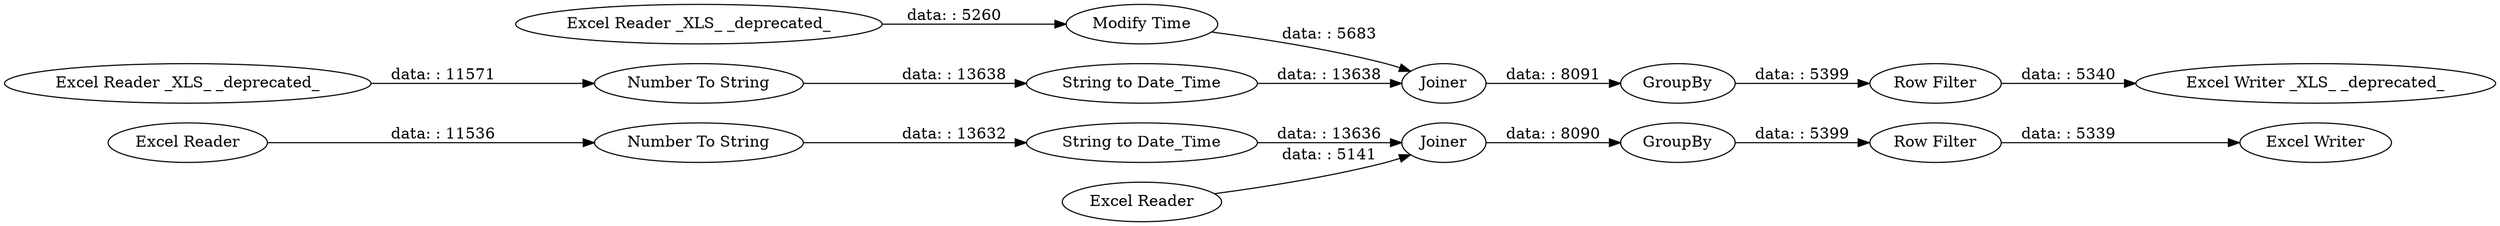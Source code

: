 digraph {
	"-7174849269826483022_77" [label="Excel Reader"]
	"-7174849269826483022_2" [label="Excel Reader _XLS_ _deprecated_"]
	"-7174849269826483022_80" [label="Excel Reader"]
	"-7174849269826483022_78" [label="Number To String"]
	"-7174849269826483022_3" [label="Excel Reader _XLS_ _deprecated_"]
	"-7174849269826483022_79" [label="String to Date_Time"]
	"-7174849269826483022_15" [label="Row Filter"]
	"-7174849269826483022_70" [label="Number To String"]
	"-7174849269826483022_87" [label="Row Filter"]
	"-7174849269826483022_84" [label="Excel Writer _XLS_ _deprecated_"]
	"-7174849269826483022_72" [label=Joiner]
	"-7174849269826483022_83" [label=GroupBy]
	"-7174849269826483022_86" [label="Excel Writer"]
	"-7174849269826483022_66" [label="String to Date_Time"]
	"-7174849269826483022_82" [label=GroupBy]
	"-7174849269826483022_68" [label="Modify Time"]
	"-7174849269826483022_81" [label=Joiner]
	"-7174849269826483022_68" -> "-7174849269826483022_72" [label="data: : 5683"]
	"-7174849269826483022_2" -> "-7174849269826483022_68" [label="data: : 5260"]
	"-7174849269826483022_81" -> "-7174849269826483022_82" [label="data: : 8090"]
	"-7174849269826483022_72" -> "-7174849269826483022_83" [label="data: : 8091"]
	"-7174849269826483022_79" -> "-7174849269826483022_81" [label="data: : 13636"]
	"-7174849269826483022_15" -> "-7174849269826483022_84" [label="data: : 5340"]
	"-7174849269826483022_82" -> "-7174849269826483022_87" [label="data: : 5399"]
	"-7174849269826483022_77" -> "-7174849269826483022_78" [label="data: : 11536"]
	"-7174849269826483022_80" -> "-7174849269826483022_81" [label="data: : 5141"]
	"-7174849269826483022_70" -> "-7174849269826483022_66" [label="data: : 13638"]
	"-7174849269826483022_87" -> "-7174849269826483022_86" [label="data: : 5339"]
	"-7174849269826483022_3" -> "-7174849269826483022_70" [label="data: : 11571"]
	"-7174849269826483022_83" -> "-7174849269826483022_15" [label="data: : 5399"]
	"-7174849269826483022_78" -> "-7174849269826483022_79" [label="data: : 13632"]
	"-7174849269826483022_66" -> "-7174849269826483022_72" [label="data: : 13638"]
	rankdir=LR
}
